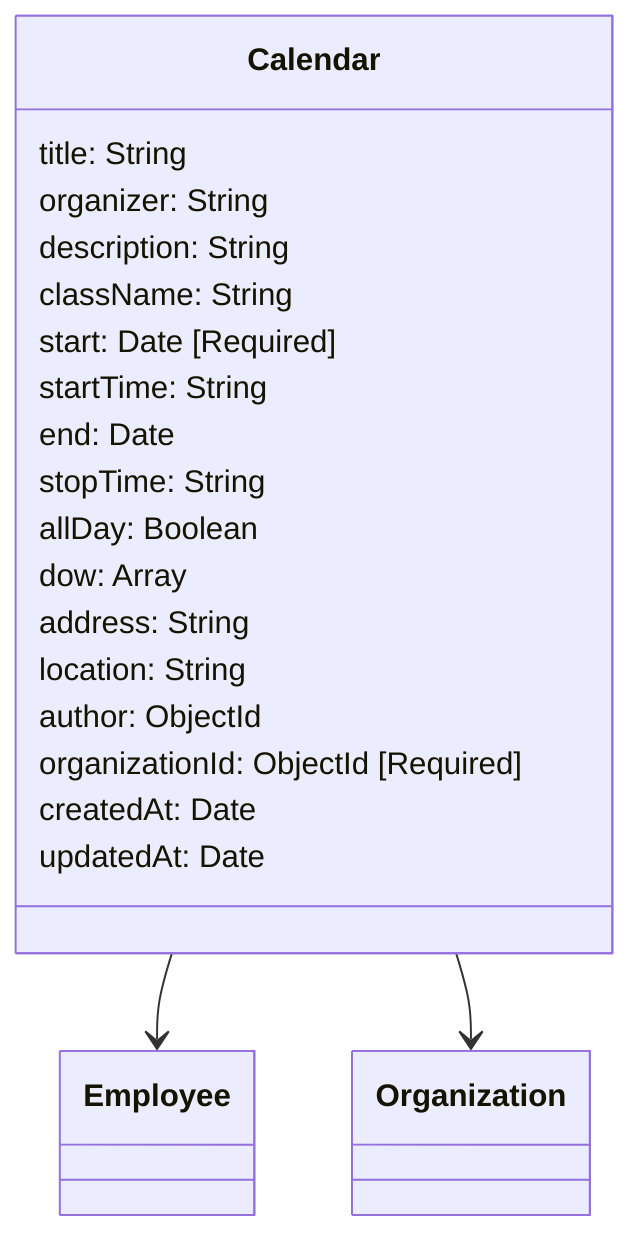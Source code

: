 classDiagram
  class Calendar {
    title: String
    organizer: String
    description: String
    className: String
    start: Date [Required]
    startTime: String
    end: Date
    stopTime: String
    allDay: Boolean
    dow: Array
    address: String
    location: String
    author: ObjectId
    organizationId: ObjectId [Required]
    createdAt: Date
    updatedAt: Date
  }

  Calendar --> Employee
  Calendar --> Organization